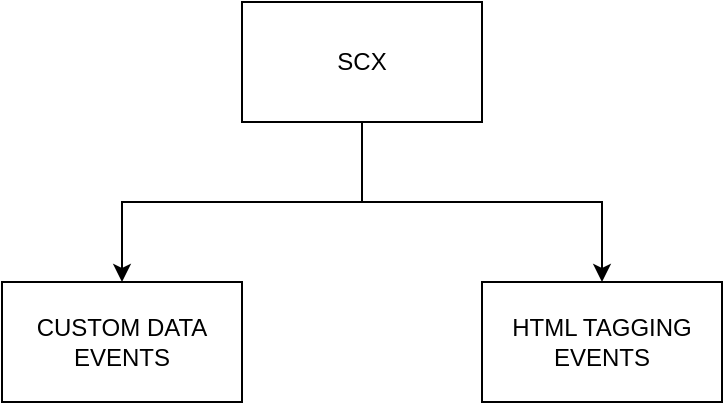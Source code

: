 <mxfile version="26.1.3">
  <diagram name="Page-1" id="6-ZPLgcqKG-mtbHpm2S0">
    <mxGraphModel dx="1554" dy="753" grid="1" gridSize="10" guides="1" tooltips="1" connect="1" arrows="1" fold="1" page="1" pageScale="1" pageWidth="827" pageHeight="1169" math="0" shadow="0">
      <root>
        <mxCell id="0" />
        <mxCell id="1" parent="0" />
        <mxCell id="tbMBCJbpy1B2ZYQLKF2u-3" value="" style="edgeStyle=orthogonalEdgeStyle;rounded=0;orthogonalLoop=1;jettySize=auto;html=1;" edge="1" parent="1" source="tbMBCJbpy1B2ZYQLKF2u-1" target="tbMBCJbpy1B2ZYQLKF2u-2">
          <mxGeometry relative="1" as="geometry" />
        </mxCell>
        <mxCell id="tbMBCJbpy1B2ZYQLKF2u-6" value="" style="edgeStyle=orthogonalEdgeStyle;rounded=0;orthogonalLoop=1;jettySize=auto;html=1;" edge="1" parent="1" source="tbMBCJbpy1B2ZYQLKF2u-1" target="tbMBCJbpy1B2ZYQLKF2u-5">
          <mxGeometry relative="1" as="geometry" />
        </mxCell>
        <mxCell id="tbMBCJbpy1B2ZYQLKF2u-1" value="SCX" style="rounded=0;whiteSpace=wrap;html=1;" vertex="1" parent="1">
          <mxGeometry x="340" y="170" width="120" height="60" as="geometry" />
        </mxCell>
        <mxCell id="tbMBCJbpy1B2ZYQLKF2u-2" value="CUSTOM DATA EVENTS" style="rounded=0;whiteSpace=wrap;html=1;" vertex="1" parent="1">
          <mxGeometry x="220" y="310" width="120" height="60" as="geometry" />
        </mxCell>
        <mxCell id="tbMBCJbpy1B2ZYQLKF2u-5" value="HTML TAGGING EVENTS" style="rounded=0;whiteSpace=wrap;html=1;" vertex="1" parent="1">
          <mxGeometry x="460" y="310" width="120" height="60" as="geometry" />
        </mxCell>
      </root>
    </mxGraphModel>
  </diagram>
</mxfile>
